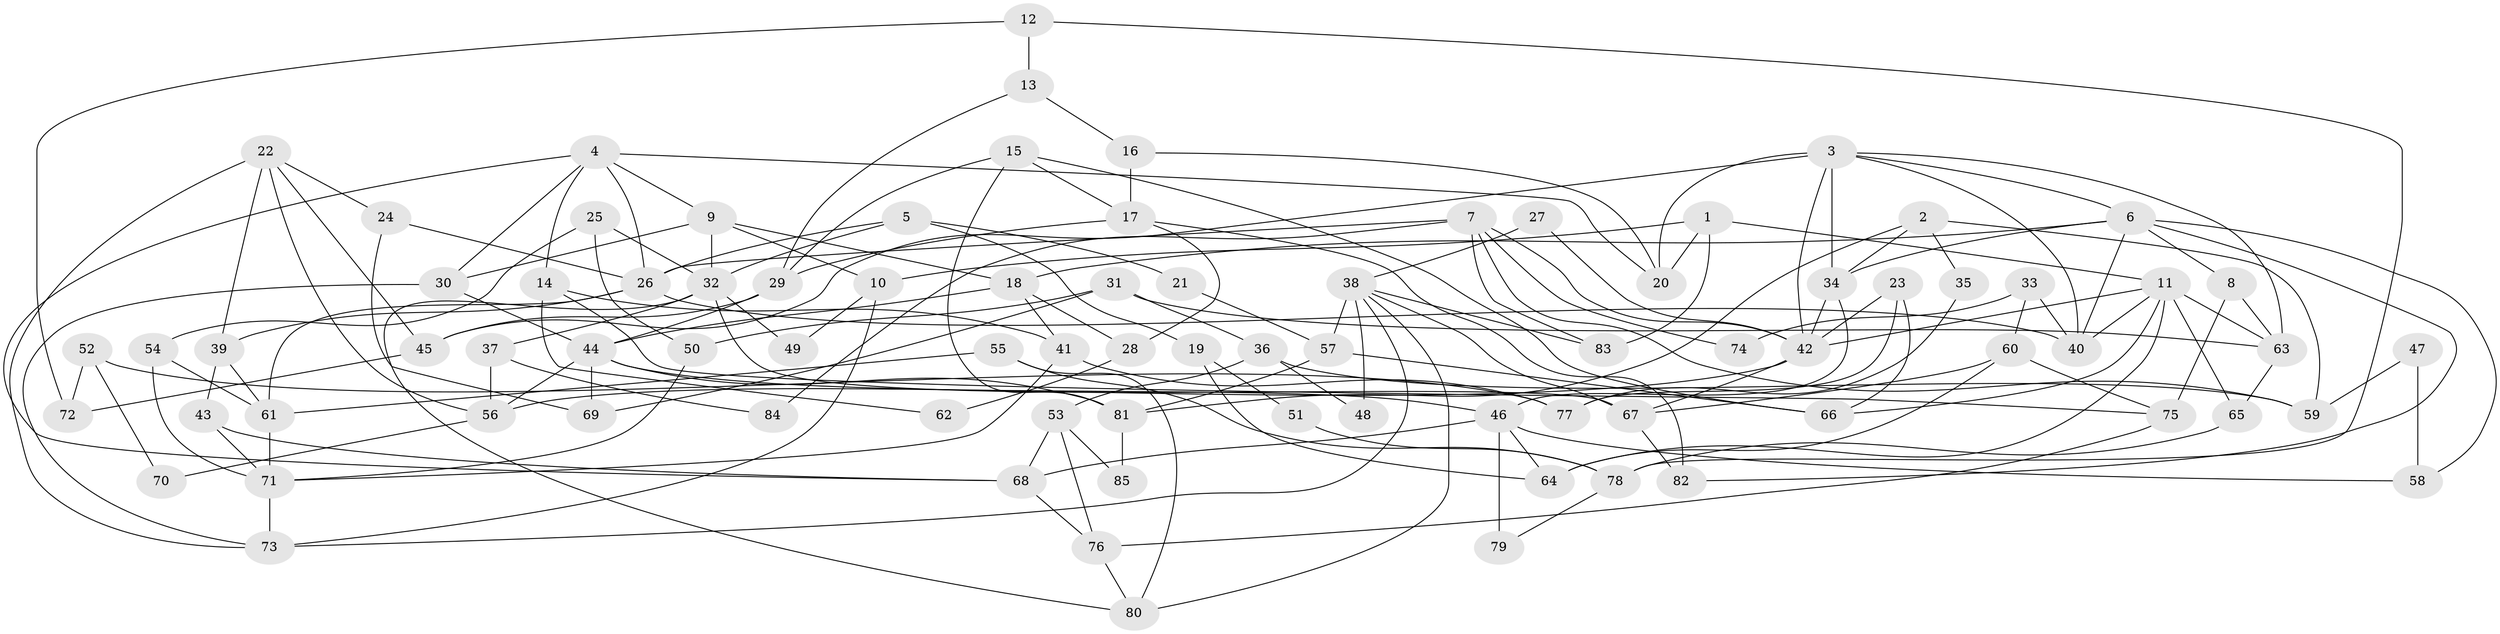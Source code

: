 // coarse degree distribution, {4: 0.14814814814814814, 7: 0.09259259259259259, 8: 0.1111111111111111, 5: 0.16666666666666666, 3: 0.2222222222222222, 9: 0.037037037037037035, 6: 0.07407407407407407, 2: 0.1111111111111111, 10: 0.037037037037037035}
// Generated by graph-tools (version 1.1) at 2025/52/02/27/25 19:52:01]
// undirected, 85 vertices, 170 edges
graph export_dot {
graph [start="1"]
  node [color=gray90,style=filled];
  1;
  2;
  3;
  4;
  5;
  6;
  7;
  8;
  9;
  10;
  11;
  12;
  13;
  14;
  15;
  16;
  17;
  18;
  19;
  20;
  21;
  22;
  23;
  24;
  25;
  26;
  27;
  28;
  29;
  30;
  31;
  32;
  33;
  34;
  35;
  36;
  37;
  38;
  39;
  40;
  41;
  42;
  43;
  44;
  45;
  46;
  47;
  48;
  49;
  50;
  51;
  52;
  53;
  54;
  55;
  56;
  57;
  58;
  59;
  60;
  61;
  62;
  63;
  64;
  65;
  66;
  67;
  68;
  69;
  70;
  71;
  72;
  73;
  74;
  75;
  76;
  77;
  78;
  79;
  80;
  81;
  82;
  83;
  84;
  85;
  1 -- 11;
  1 -- 20;
  1 -- 10;
  1 -- 83;
  2 -- 81;
  2 -- 34;
  2 -- 35;
  2 -- 59;
  3 -- 42;
  3 -- 34;
  3 -- 6;
  3 -- 20;
  3 -- 40;
  3 -- 45;
  3 -- 63;
  4 -- 26;
  4 -- 68;
  4 -- 9;
  4 -- 14;
  4 -- 20;
  4 -- 30;
  5 -- 32;
  5 -- 26;
  5 -- 19;
  5 -- 21;
  6 -- 40;
  6 -- 8;
  6 -- 18;
  6 -- 34;
  6 -- 58;
  6 -- 82;
  7 -- 83;
  7 -- 42;
  7 -- 26;
  7 -- 59;
  7 -- 74;
  7 -- 84;
  8 -- 75;
  8 -- 63;
  9 -- 30;
  9 -- 10;
  9 -- 18;
  9 -- 32;
  10 -- 49;
  10 -- 73;
  11 -- 63;
  11 -- 40;
  11 -- 42;
  11 -- 64;
  11 -- 65;
  11 -- 66;
  12 -- 78;
  12 -- 13;
  12 -- 72;
  13 -- 16;
  13 -- 29;
  14 -- 41;
  14 -- 62;
  14 -- 75;
  15 -- 29;
  15 -- 81;
  15 -- 17;
  15 -- 66;
  16 -- 20;
  16 -- 17;
  17 -- 29;
  17 -- 28;
  17 -- 82;
  18 -- 28;
  18 -- 41;
  18 -- 44;
  19 -- 64;
  19 -- 51;
  21 -- 57;
  22 -- 24;
  22 -- 73;
  22 -- 39;
  22 -- 45;
  22 -- 56;
  23 -- 42;
  23 -- 66;
  23 -- 77;
  24 -- 69;
  24 -- 26;
  25 -- 32;
  25 -- 50;
  25 -- 54;
  26 -- 39;
  26 -- 40;
  26 -- 61;
  27 -- 42;
  27 -- 38;
  28 -- 62;
  29 -- 44;
  29 -- 45;
  30 -- 44;
  30 -- 73;
  31 -- 63;
  31 -- 36;
  31 -- 50;
  31 -- 69;
  32 -- 67;
  32 -- 37;
  32 -- 49;
  32 -- 80;
  33 -- 40;
  33 -- 60;
  33 -- 74;
  34 -- 42;
  34 -- 46;
  35 -- 77;
  36 -- 59;
  36 -- 53;
  36 -- 48;
  37 -- 56;
  37 -- 84;
  38 -- 73;
  38 -- 80;
  38 -- 48;
  38 -- 57;
  38 -- 67;
  38 -- 83;
  39 -- 61;
  39 -- 43;
  41 -- 71;
  41 -- 77;
  42 -- 67;
  42 -- 56;
  43 -- 71;
  43 -- 68;
  44 -- 56;
  44 -- 46;
  44 -- 69;
  44 -- 81;
  45 -- 72;
  46 -- 58;
  46 -- 64;
  46 -- 68;
  46 -- 79;
  47 -- 59;
  47 -- 58;
  50 -- 71;
  51 -- 78;
  52 -- 72;
  52 -- 77;
  52 -- 70;
  53 -- 68;
  53 -- 76;
  53 -- 85;
  54 -- 61;
  54 -- 71;
  55 -- 80;
  55 -- 61;
  55 -- 78;
  56 -- 70;
  57 -- 66;
  57 -- 81;
  60 -- 64;
  60 -- 67;
  60 -- 75;
  61 -- 71;
  63 -- 65;
  65 -- 78;
  67 -- 82;
  68 -- 76;
  71 -- 73;
  75 -- 76;
  76 -- 80;
  78 -- 79;
  81 -- 85;
}
